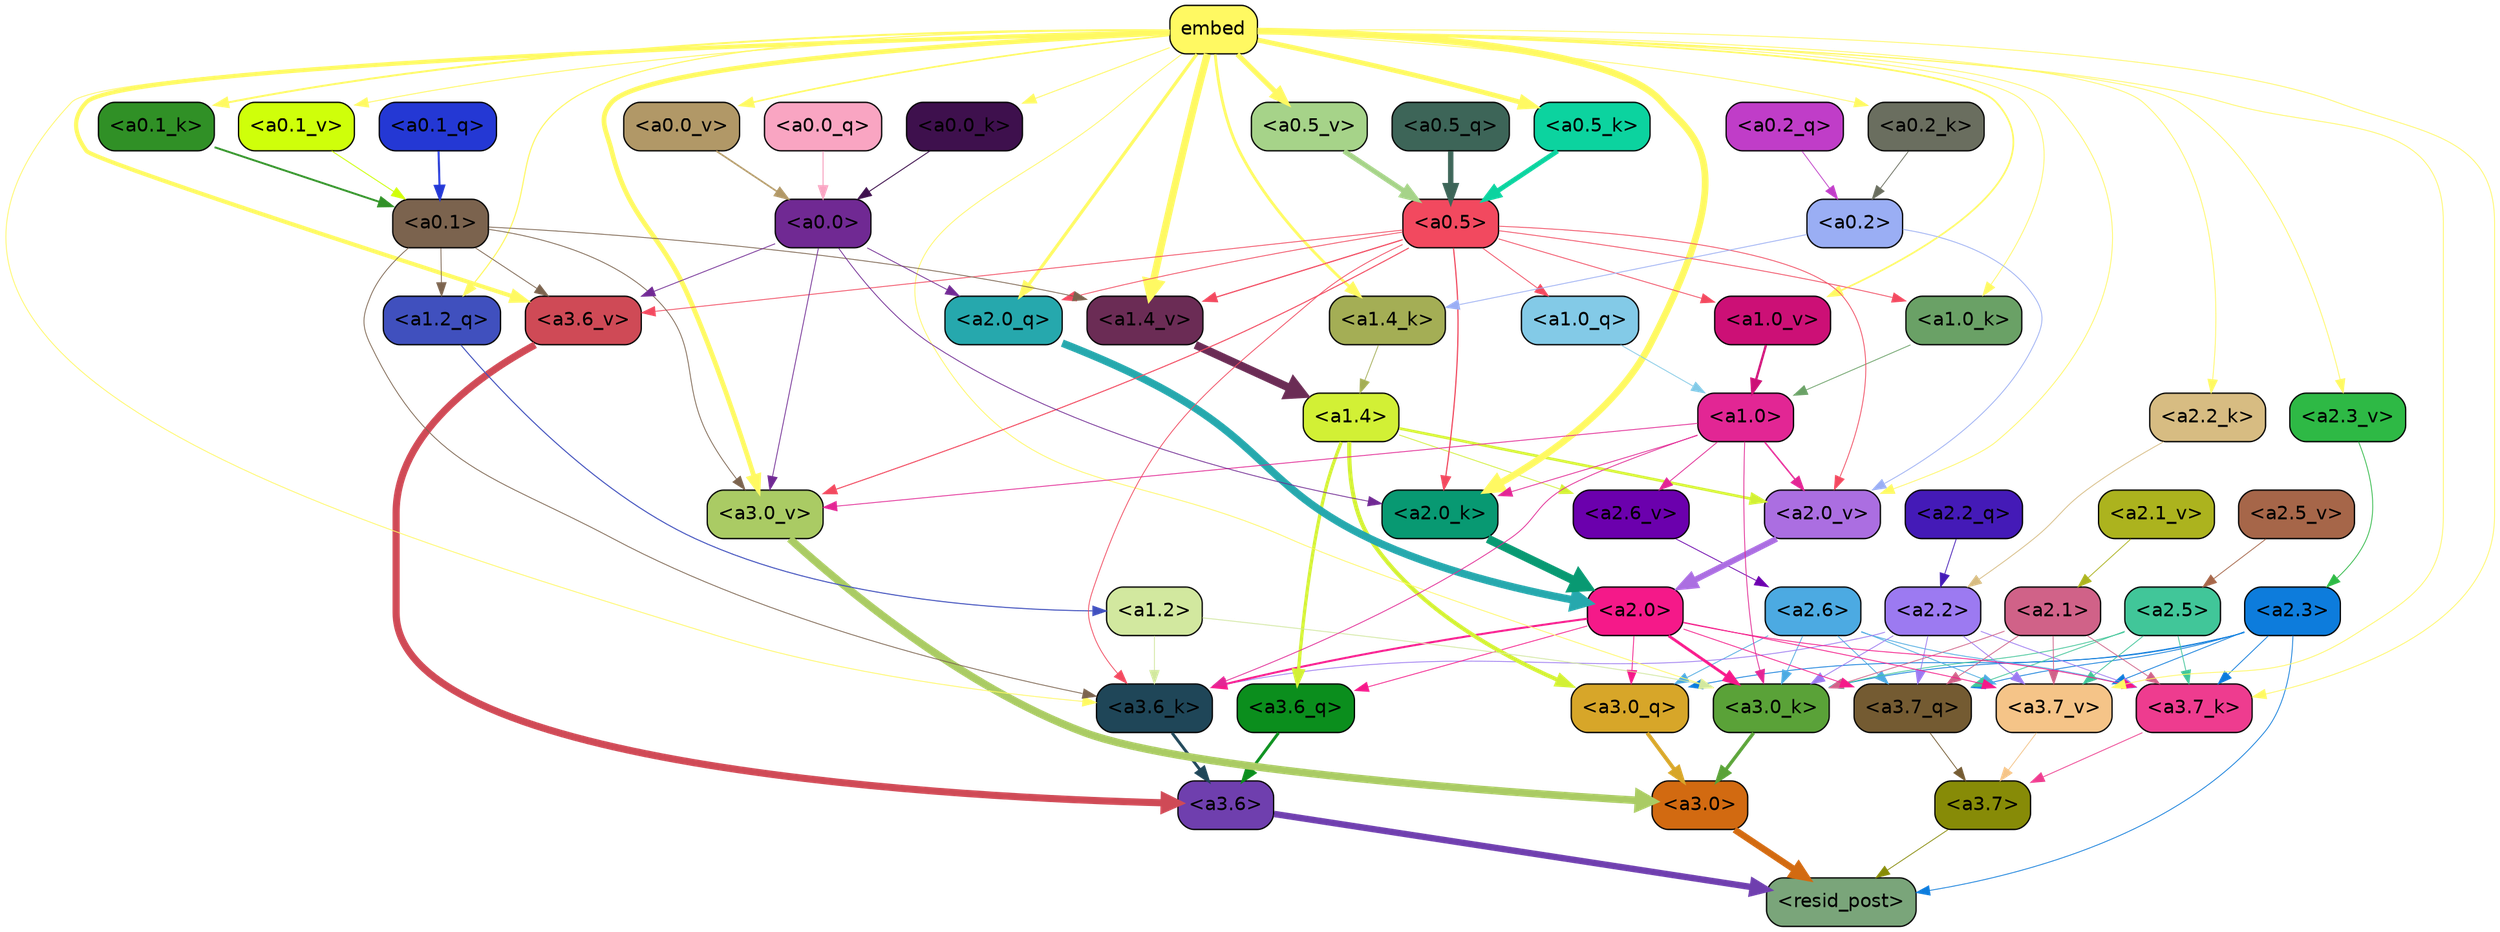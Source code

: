 strict digraph "" {
	graph [bgcolor=transparent,
		layout=dot,
		overlap=false,
		splines=true
	];
	"<a3.7>"	[color=black,
		fillcolor="#878b07",
		fontname=Helvetica,
		shape=box,
		style="filled, rounded"];
	"<resid_post>"	[color=black,
		fillcolor="#7aa57a",
		fontname=Helvetica,
		shape=box,
		style="filled, rounded"];
	"<a3.7>" -> "<resid_post>"	[color="#878b07",
		penwidth=0.6];
	"<a3.6>"	[color=black,
		fillcolor="#6f3fae",
		fontname=Helvetica,
		shape=box,
		style="filled, rounded"];
	"<a3.6>" -> "<resid_post>"	[color="#6f3fae",
		penwidth=4.7534414529800415];
	"<a3.0>"	[color=black,
		fillcolor="#d26a11",
		fontname=Helvetica,
		shape=box,
		style="filled, rounded"];
	"<a3.0>" -> "<resid_post>"	[color="#d26a11",
		penwidth=4.898576855659485];
	"<a2.3>"	[color=black,
		fillcolor="#0d7cdc",
		fontname=Helvetica,
		shape=box,
		style="filled, rounded"];
	"<a2.3>" -> "<resid_post>"	[color="#0d7cdc",
		penwidth=0.6];
	"<a3.7_q>"	[color=black,
		fillcolor="#745b32",
		fontname=Helvetica,
		shape=box,
		style="filled, rounded"];
	"<a2.3>" -> "<a3.7_q>"	[color="#0d7cdc",
		penwidth=0.6];
	"<a3.0_q>"	[color=black,
		fillcolor="#d7a629",
		fontname=Helvetica,
		shape=box,
		style="filled, rounded"];
	"<a2.3>" -> "<a3.0_q>"	[color="#0d7cdc",
		penwidth=0.6];
	"<a3.7_k>"	[color=black,
		fillcolor="#ee3c8f",
		fontname=Helvetica,
		shape=box,
		style="filled, rounded"];
	"<a2.3>" -> "<a3.7_k>"	[color="#0d7cdc",
		penwidth=0.6];
	"<a3.0_k>"	[color=black,
		fillcolor="#5aa238",
		fontname=Helvetica,
		shape=box,
		style="filled, rounded"];
	"<a2.3>" -> "<a3.0_k>"	[color="#0d7cdc",
		penwidth=0.6];
	"<a3.7_v>"	[color=black,
		fillcolor="#f5c488",
		fontname=Helvetica,
		shape=box,
		style="filled, rounded"];
	"<a2.3>" -> "<a3.7_v>"	[color="#0d7cdc",
		penwidth=0.6];
	"<a3.7_q>" -> "<a3.7>"	[color="#745b32",
		penwidth=0.6];
	"<a3.6_q>"	[color=black,
		fillcolor="#0b8e1d",
		fontname=Helvetica,
		shape=box,
		style="filled, rounded"];
	"<a3.6_q>" -> "<a3.6>"	[color="#0b8e1d",
		penwidth=2.160832464694977];
	"<a3.0_q>" -> "<a3.0>"	[color="#d7a629",
		penwidth=2.870753765106201];
	"<a3.7_k>" -> "<a3.7>"	[color="#ee3c8f",
		penwidth=0.6];
	"<a3.6_k>"	[color=black,
		fillcolor="#1f4658",
		fontname=Helvetica,
		shape=box,
		style="filled, rounded"];
	"<a3.6_k>" -> "<a3.6>"	[color="#1f4658",
		penwidth=2.13908451795578];
	"<a3.0_k>" -> "<a3.0>"	[color="#5aa238",
		penwidth=2.520303964614868];
	"<a3.7_v>" -> "<a3.7>"	[color="#f5c488",
		penwidth=0.6];
	"<a3.6_v>"	[color=black,
		fillcolor="#cf4a56",
		fontname=Helvetica,
		shape=box,
		style="filled, rounded"];
	"<a3.6_v>" -> "<a3.6>"	[color="#cf4a56",
		penwidth=5.297133803367615];
	"<a3.0_v>"	[color=black,
		fillcolor="#aacb64",
		fontname=Helvetica,
		shape=box,
		style="filled, rounded"];
	"<a3.0_v>" -> "<a3.0>"	[color="#aacb64",
		penwidth=5.680712580680847];
	"<a2.6>"	[color=black,
		fillcolor="#4caae2",
		fontname=Helvetica,
		shape=box,
		style="filled, rounded"];
	"<a2.6>" -> "<a3.7_q>"	[color="#4caae2",
		penwidth=0.6];
	"<a2.6>" -> "<a3.0_q>"	[color="#4caae2",
		penwidth=0.6];
	"<a2.6>" -> "<a3.7_k>"	[color="#4caae2",
		penwidth=0.6];
	"<a2.6>" -> "<a3.0_k>"	[color="#4caae2",
		penwidth=0.6];
	"<a2.6>" -> "<a3.7_v>"	[color="#4caae2",
		penwidth=0.6];
	"<a2.5>"	[color=black,
		fillcolor="#41c699",
		fontname=Helvetica,
		shape=box,
		style="filled, rounded"];
	"<a2.5>" -> "<a3.7_q>"	[color="#41c699",
		penwidth=0.6];
	"<a2.5>" -> "<a3.7_k>"	[color="#41c699",
		penwidth=0.6];
	"<a2.5>" -> "<a3.0_k>"	[color="#41c699",
		penwidth=0.6];
	"<a2.5>" -> "<a3.7_v>"	[color="#41c699",
		penwidth=0.6];
	"<a2.2>"	[color=black,
		fillcolor="#9c7af1",
		fontname=Helvetica,
		shape=box,
		style="filled, rounded"];
	"<a2.2>" -> "<a3.7_q>"	[color="#9c7af1",
		penwidth=0.6];
	"<a2.2>" -> "<a3.7_k>"	[color="#9c7af1",
		penwidth=0.6];
	"<a2.2>" -> "<a3.6_k>"	[color="#9c7af1",
		penwidth=0.6];
	"<a2.2>" -> "<a3.0_k>"	[color="#9c7af1",
		penwidth=0.6];
	"<a2.2>" -> "<a3.7_v>"	[color="#9c7af1",
		penwidth=0.6];
	"<a2.1>"	[color=black,
		fillcolor="#d06288",
		fontname=Helvetica,
		shape=box,
		style="filled, rounded"];
	"<a2.1>" -> "<a3.7_q>"	[color="#d06288",
		penwidth=0.6];
	"<a2.1>" -> "<a3.7_k>"	[color="#d06288",
		penwidth=0.6];
	"<a2.1>" -> "<a3.0_k>"	[color="#d06288",
		penwidth=0.6];
	"<a2.1>" -> "<a3.7_v>"	[color="#d06288",
		penwidth=0.6];
	"<a2.0>"	[color=black,
		fillcolor="#f51989",
		fontname=Helvetica,
		shape=box,
		style="filled, rounded"];
	"<a2.0>" -> "<a3.7_q>"	[color="#f51989",
		penwidth=0.6];
	"<a2.0>" -> "<a3.6_q>"	[color="#f51989",
		penwidth=0.6];
	"<a2.0>" -> "<a3.0_q>"	[color="#f51989",
		penwidth=0.6];
	"<a2.0>" -> "<a3.7_k>"	[color="#f51989",
		penwidth=0.6];
	"<a2.0>" -> "<a3.6_k>"	[color="#f51989",
		penwidth=1.4807794839143753];
	"<a2.0>" -> "<a3.0_k>"	[color="#f51989",
		penwidth=2.095262974500656];
	"<a2.0>" -> "<a3.7_v>"	[color="#f51989",
		penwidth=0.6];
	"<a1.4>"	[color=black,
		fillcolor="#d2f035",
		fontname=Helvetica,
		shape=box,
		style="filled, rounded"];
	"<a1.4>" -> "<a3.6_q>"	[color="#d2f035",
		penwidth=2.425799250602722];
	"<a1.4>" -> "<a3.0_q>"	[color="#d2f035",
		penwidth=3.0341034531593323];
	"<a2.6_v>"	[color=black,
		fillcolor="#6b00ad",
		fontname=Helvetica,
		shape=box,
		style="filled, rounded"];
	"<a1.4>" -> "<a2.6_v>"	[color="#d2f035",
		penwidth=0.6];
	"<a2.0_v>"	[color=black,
		fillcolor="#ab6ee1",
		fontname=Helvetica,
		shape=box,
		style="filled, rounded"];
	"<a1.4>" -> "<a2.0_v>"	[color="#d2f035",
		penwidth=2.007302835583687];
	embed	[color=black,
		fillcolor="#fff962",
		fontname=Helvetica,
		shape=box,
		style="filled, rounded"];
	embed -> "<a3.7_k>"	[color="#fff962",
		penwidth=0.6];
	embed -> "<a3.6_k>"	[color="#fff962",
		penwidth=0.6];
	embed -> "<a3.0_k>"	[color="#fff962",
		penwidth=0.6];
	embed -> "<a3.7_v>"	[color="#fff962",
		penwidth=0.6];
	embed -> "<a3.6_v>"	[color="#fff962",
		penwidth=3.067279100418091];
	embed -> "<a3.0_v>"	[color="#fff962",
		penwidth=3.5202720761299133];
	"<a2.0_q>"	[color=black,
		fillcolor="#26a8ad",
		fontname=Helvetica,
		shape=box,
		style="filled, rounded"];
	embed -> "<a2.0_q>"	[color="#fff962",
		penwidth=2.339468687772751];
	"<a2.2_k>"	[color=black,
		fillcolor="#d7bc82",
		fontname=Helvetica,
		shape=box,
		style="filled, rounded"];
	embed -> "<a2.2_k>"	[color="#fff962",
		penwidth=0.6];
	"<a2.0_k>"	[color=black,
		fillcolor="#089972",
		fontname=Helvetica,
		shape=box,
		style="filled, rounded"];
	embed -> "<a2.0_k>"	[color="#fff962",
		penwidth=4.9759310483932495];
	"<a2.3_v>"	[color=black,
		fillcolor="#2eb945",
		fontname=Helvetica,
		shape=box,
		style="filled, rounded"];
	embed -> "<a2.3_v>"	[color="#fff962",
		penwidth=0.6];
	embed -> "<a2.0_v>"	[color="#fff962",
		penwidth=0.6];
	"<a1.2_q>"	[color=black,
		fillcolor="#4050be",
		fontname=Helvetica,
		shape=box,
		style="filled, rounded"];
	embed -> "<a1.2_q>"	[color="#fff962",
		penwidth=0.8262195587158203];
	"<a1.4_k>"	[color=black,
		fillcolor="#a4ae55",
		fontname=Helvetica,
		shape=box,
		style="filled, rounded"];
	embed -> "<a1.4_k>"	[color="#fff962",
		penwidth=2.0715588331222534];
	"<a1.0_k>"	[color=black,
		fillcolor="#6aa166",
		fontname=Helvetica,
		shape=box,
		style="filled, rounded"];
	embed -> "<a1.0_k>"	[color="#fff962",
		penwidth=0.6];
	"<a1.4_v>"	[color=black,
		fillcolor="#6b2c55",
		fontname=Helvetica,
		shape=box,
		style="filled, rounded"];
	embed -> "<a1.4_v>"	[color="#fff962",
		penwidth=5.3763720989227295];
	"<a1.0_v>"	[color=black,
		fillcolor="#cc1076",
		fontname=Helvetica,
		shape=box,
		style="filled, rounded"];
	embed -> "<a1.0_v>"	[color="#fff962",
		penwidth=1.232791244983673];
	"<a0.5_k>"	[color=black,
		fillcolor="#0cd39f",
		fontname=Helvetica,
		shape=box,
		style="filled, rounded"];
	embed -> "<a0.5_k>"	[color="#fff962",
		penwidth=3.6077781692147255];
	"<a0.2_k>"	[color=black,
		fillcolor="#6a6e5f",
		fontname=Helvetica,
		shape=box,
		style="filled, rounded"];
	embed -> "<a0.2_k>"	[color="#fff962",
		penwidth=0.6];
	"<a0.1_k>"	[color=black,
		fillcolor="#309026",
		fontname=Helvetica,
		shape=box,
		style="filled, rounded"];
	embed -> "<a0.1_k>"	[color="#fff962",
		penwidth=1.4202172756195068];
	"<a0.0_k>"	[color=black,
		fillcolor="#3e104d",
		fontname=Helvetica,
		shape=box,
		style="filled, rounded"];
	embed -> "<a0.0_k>"	[color="#fff962",
		penwidth=0.6857509613037109];
	"<a0.5_v>"	[color=black,
		fillcolor="#a6d389",
		fontname=Helvetica,
		shape=box,
		style="filled, rounded"];
	embed -> "<a0.5_v>"	[color="#fff962",
		penwidth=3.744613029062748];
	"<a0.1_v>"	[color=black,
		fillcolor="#cfff0a",
		fontname=Helvetica,
		shape=box,
		style="filled, rounded"];
	embed -> "<a0.1_v>"	[color="#fff962",
		penwidth=0.6802842617034912];
	"<a0.0_v>"	[color=black,
		fillcolor="#b19867",
		fontname=Helvetica,
		shape=box,
		style="filled, rounded"];
	embed -> "<a0.0_v>"	[color="#fff962",
		penwidth=1.1918210983276367];
	"<a1.2>"	[color=black,
		fillcolor="#d2e89f",
		fontname=Helvetica,
		shape=box,
		style="filled, rounded"];
	"<a1.2>" -> "<a3.6_k>"	[color="#d2e89f",
		penwidth=0.6];
	"<a1.2>" -> "<a3.0_k>"	[color="#d2e89f",
		penwidth=0.6];
	"<a1.0>"	[color=black,
		fillcolor="#e22694",
		fontname=Helvetica,
		shape=box,
		style="filled, rounded"];
	"<a1.0>" -> "<a3.6_k>"	[color="#e22694",
		penwidth=0.6];
	"<a1.0>" -> "<a3.0_k>"	[color="#e22694",
		penwidth=0.6];
	"<a1.0>" -> "<a3.0_v>"	[color="#e22694",
		penwidth=0.6];
	"<a1.0>" -> "<a2.0_k>"	[color="#e22694",
		penwidth=0.6];
	"<a1.0>" -> "<a2.6_v>"	[color="#e22694",
		penwidth=0.6];
	"<a1.0>" -> "<a2.0_v>"	[color="#e22694",
		penwidth=1.0943371653556824];
	"<a0.5>"	[color=black,
		fillcolor="#f2495f",
		fontname=Helvetica,
		shape=box,
		style="filled, rounded"];
	"<a0.5>" -> "<a3.6_k>"	[color="#f2495f",
		penwidth=0.6];
	"<a0.5>" -> "<a3.6_v>"	[color="#f2495f",
		penwidth=0.6];
	"<a0.5>" -> "<a3.0_v>"	[color="#f2495f",
		penwidth=0.764040544629097];
	"<a0.5>" -> "<a2.0_q>"	[color="#f2495f",
		penwidth=0.6];
	"<a0.5>" -> "<a2.0_k>"	[color="#f2495f",
		penwidth=0.8956001400947571];
	"<a0.5>" -> "<a2.0_v>"	[color="#f2495f",
		penwidth=0.6];
	"<a1.0_q>"	[color=black,
		fillcolor="#83cae7",
		fontname=Helvetica,
		shape=box,
		style="filled, rounded"];
	"<a0.5>" -> "<a1.0_q>"	[color="#f2495f",
		penwidth=0.6];
	"<a0.5>" -> "<a1.0_k>"	[color="#f2495f",
		penwidth=0.6];
	"<a0.5>" -> "<a1.4_v>"	[color="#f2495f",
		penwidth=0.8774083852767944];
	"<a0.5>" -> "<a1.0_v>"	[color="#f2495f",
		penwidth=0.6];
	"<a0.1>"	[color=black,
		fillcolor="#7b634e",
		fontname=Helvetica,
		shape=box,
		style="filled, rounded"];
	"<a0.1>" -> "<a3.6_k>"	[color="#7b634e",
		penwidth=0.6];
	"<a0.1>" -> "<a3.6_v>"	[color="#7b634e",
		penwidth=0.6];
	"<a0.1>" -> "<a3.0_v>"	[color="#7b634e",
		penwidth=0.6];
	"<a0.1>" -> "<a1.2_q>"	[color="#7b634e",
		penwidth=0.6];
	"<a0.1>" -> "<a1.4_v>"	[color="#7b634e",
		penwidth=0.6];
	"<a0.0>"	[color=black,
		fillcolor="#702993",
		fontname=Helvetica,
		shape=box,
		style="filled, rounded"];
	"<a0.0>" -> "<a3.6_v>"	[color="#702993",
		penwidth=0.6];
	"<a0.0>" -> "<a3.0_v>"	[color="#702993",
		penwidth=0.6];
	"<a0.0>" -> "<a2.0_q>"	[color="#702993",
		penwidth=0.6];
	"<a0.0>" -> "<a2.0_k>"	[color="#702993",
		penwidth=0.6];
	"<a2.2_q>"	[color=black,
		fillcolor="#441ab7",
		fontname=Helvetica,
		shape=box,
		style="filled, rounded"];
	"<a2.2_q>" -> "<a2.2>"	[color="#441ab7",
		penwidth=0.6];
	"<a2.0_q>" -> "<a2.0>"	[color="#26a8ad",
		penwidth=5.606565475463867];
	"<a2.2_k>" -> "<a2.2>"	[color="#d7bc82",
		penwidth=0.6];
	"<a2.0_k>" -> "<a2.0>"	[color="#089972",
		penwidth=6.344284534454346];
	"<a2.6_v>" -> "<a2.6>"	[color="#6b00ad",
		penwidth=0.6];
	"<a2.5_v>"	[color=black,
		fillcolor="#a66649",
		fontname=Helvetica,
		shape=box,
		style="filled, rounded"];
	"<a2.5_v>" -> "<a2.5>"	[color="#a66649",
		penwidth=0.6];
	"<a2.3_v>" -> "<a2.3>"	[color="#2eb945",
		penwidth=0.6];
	"<a2.1_v>"	[color=black,
		fillcolor="#acb31e",
		fontname=Helvetica,
		shape=box,
		style="filled, rounded"];
	"<a2.1_v>" -> "<a2.1>"	[color="#acb31e",
		penwidth=0.6];
	"<a2.0_v>" -> "<a2.0>"	[color="#ab6ee1",
		penwidth=4.422677040100098];
	"<a0.2>"	[color=black,
		fillcolor="#9aaef4",
		fontname=Helvetica,
		shape=box,
		style="filled, rounded"];
	"<a0.2>" -> "<a2.0_v>"	[color="#9aaef4",
		penwidth=0.6];
	"<a0.2>" -> "<a1.4_k>"	[color="#9aaef4",
		penwidth=0.6];
	"<a1.2_q>" -> "<a1.2>"	[color="#4050be",
		penwidth=0.7570515871047974];
	"<a1.0_q>" -> "<a1.0>"	[color="#83cae7",
		penwidth=0.6];
	"<a1.4_k>" -> "<a1.4>"	[color="#a4ae55",
		penwidth=0.6];
	"<a1.0_k>" -> "<a1.0>"	[color="#6aa166",
		penwidth=0.6];
	"<a1.4_v>" -> "<a1.4>"	[color="#6b2c55",
		penwidth=6.0194467306137085];
	"<a1.0_v>" -> "<a1.0>"	[color="#cc1076",
		penwidth=1.738280937075615];
	"<a0.5_q>"	[color=black,
		fillcolor="#3d6558",
		fontname=Helvetica,
		shape=box,
		style="filled, rounded"];
	"<a0.5_q>" -> "<a0.5>"	[color="#3d6558",
		penwidth=4.023846536874771];
	"<a0.2_q>"	[color=black,
		fillcolor="#c03dc8",
		fontname=Helvetica,
		shape=box,
		style="filled, rounded"];
	"<a0.2_q>" -> "<a0.2>"	[color="#c03dc8",
		penwidth=0.6];
	"<a0.1_q>"	[color=black,
		fillcolor="#2438d4",
		fontname=Helvetica,
		shape=box,
		style="filled, rounded"];
	"<a0.1_q>" -> "<a0.1>"	[color="#2438d4",
		penwidth=1.5174570083618164];
	"<a0.0_q>"	[color=black,
		fillcolor="#f9a5c2",
		fontname=Helvetica,
		shape=box,
		style="filled, rounded"];
	"<a0.0_q>" -> "<a0.0>"	[color="#f9a5c2",
		penwidth=0.766176700592041];
	"<a0.5_k>" -> "<a0.5>"	[color="#0cd39f",
		penwidth=3.607769437134266];
	"<a0.2_k>" -> "<a0.2>"	[color="#6a6e5f",
		penwidth=0.6];
	"<a0.1_k>" -> "<a0.1>"	[color="#309026",
		penwidth=1.4202113151550293];
	"<a0.0_k>" -> "<a0.0>"	[color="#3e104d",
		penwidth=0.6857404708862305];
	"<a0.5_v>" -> "<a0.5>"	[color="#a6d389",
		penwidth=3.7962711341679096];
	"<a0.1_v>" -> "<a0.1>"	[color="#cfff0a",
		penwidth=0.6802752017974854];
	"<a0.0_v>" -> "<a0.0>"	[color="#b19867",
		penwidth=1.1918113231658936];
}
